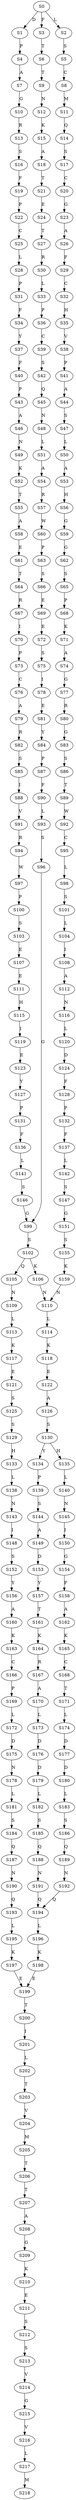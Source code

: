 strict digraph  {
	S0 -> S1 [ label = D ];
	S0 -> S2 [ label = L ];
	S0 -> S3 [ label = F ];
	S1 -> S4 [ label = P ];
	S2 -> S5 [ label = S ];
	S3 -> S6 [ label = T ];
	S4 -> S7 [ label = A ];
	S5 -> S8 [ label = C ];
	S6 -> S9 [ label = T ];
	S7 -> S10 [ label = G ];
	S8 -> S11 [ label = M ];
	S9 -> S12 [ label = N ];
	S10 -> S13 [ label = R ];
	S11 -> S14 [ label = Q ];
	S12 -> S15 [ label = K ];
	S13 -> S16 [ label = S ];
	S14 -> S17 [ label = S ];
	S15 -> S18 [ label = A ];
	S16 -> S19 [ label = F ];
	S17 -> S20 [ label = C ];
	S18 -> S21 [ label = T ];
	S19 -> S22 [ label = P ];
	S20 -> S23 [ label = G ];
	S21 -> S24 [ label = E ];
	S22 -> S25 [ label = C ];
	S23 -> S26 [ label = A ];
	S24 -> S27 [ label = T ];
	S25 -> S28 [ label = L ];
	S26 -> S29 [ label = F ];
	S27 -> S30 [ label = R ];
	S28 -> S31 [ label = P ];
	S29 -> S32 [ label = C ];
	S30 -> S33 [ label = L ];
	S31 -> S34 [ label = F ];
	S32 -> S35 [ label = H ];
	S33 -> S36 [ label = P ];
	S34 -> S37 [ label = Y ];
	S35 -> S38 [ label = V ];
	S36 -> S39 [ label = C ];
	S37 -> S40 [ label = F ];
	S38 -> S41 [ label = P ];
	S39 -> S42 [ label = S ];
	S40 -> S43 [ label = P ];
	S41 -> S44 [ label = A ];
	S42 -> S45 [ label = Q ];
	S43 -> S46 [ label = A ];
	S44 -> S47 [ label = S ];
	S45 -> S48 [ label = N ];
	S46 -> S49 [ label = N ];
	S47 -> S50 [ label = L ];
	S48 -> S51 [ label = L ];
	S49 -> S52 [ label = K ];
	S50 -> S53 [ label = A ];
	S51 -> S54 [ label = A ];
	S52 -> S55 [ label = T ];
	S53 -> S56 [ label = H ];
	S54 -> S57 [ label = R ];
	S55 -> S58 [ label = A ];
	S56 -> S59 [ label = G ];
	S57 -> S60 [ label = W ];
	S58 -> S61 [ label = E ];
	S59 -> S62 [ label = G ];
	S60 -> S63 [ label = P ];
	S61 -> S64 [ label = T ];
	S62 -> S65 [ label = S ];
	S63 -> S66 [ label = S ];
	S64 -> S67 [ label = R ];
	S65 -> S68 [ label = P ];
	S66 -> S69 [ label = E ];
	S67 -> S70 [ label = I ];
	S68 -> S71 [ label = K ];
	S69 -> S72 [ label = E ];
	S70 -> S73 [ label = P ];
	S71 -> S74 [ label = A ];
	S72 -> S75 [ label = S ];
	S73 -> S76 [ label = C ];
	S74 -> S77 [ label = G ];
	S75 -> S78 [ label = I ];
	S76 -> S79 [ label = A ];
	S77 -> S80 [ label = R ];
	S78 -> S81 [ label = E ];
	S79 -> S82 [ label = R ];
	S80 -> S83 [ label = G ];
	S81 -> S84 [ label = Y ];
	S82 -> S85 [ label = S ];
	S83 -> S86 [ label = S ];
	S84 -> S87 [ label = P ];
	S85 -> S88 [ label = I ];
	S86 -> S89 [ label = T ];
	S87 -> S90 [ label = F ];
	S88 -> S91 [ label = V ];
	S89 -> S92 [ label = W ];
	S90 -> S93 [ label = L ];
	S91 -> S94 [ label = R ];
	S92 -> S95 [ label = C ];
	S93 -> S96 [ label = S ];
	S94 -> S97 [ label = W ];
	S95 -> S98 [ label = L ];
	S96 -> S99 [ label = G ];
	S97 -> S100 [ label = P ];
	S98 -> S101 [ label = S ];
	S99 -> S102 [ label = S ];
	S100 -> S103 [ label = S ];
	S101 -> S104 [ label = L ];
	S102 -> S105 [ label = Q ];
	S102 -> S106 [ label = K ];
	S103 -> S107 [ label = E ];
	S104 -> S108 [ label = I ];
	S105 -> S109 [ label = N ];
	S106 -> S110 [ label = N ];
	S107 -> S111 [ label = E ];
	S108 -> S112 [ label = A ];
	S109 -> S113 [ label = L ];
	S110 -> S114 [ label = L ];
	S111 -> S115 [ label = H ];
	S112 -> S116 [ label = N ];
	S113 -> S117 [ label = K ];
	S114 -> S118 [ label = K ];
	S115 -> S119 [ label = I ];
	S116 -> S120 [ label = L ];
	S117 -> S121 [ label = E ];
	S118 -> S122 [ label = E ];
	S119 -> S123 [ label = E ];
	S120 -> S124 [ label = D ];
	S121 -> S125 [ label = S ];
	S122 -> S126 [ label = A ];
	S123 -> S127 [ label = Y ];
	S124 -> S128 [ label = F ];
	S125 -> S129 [ label = S ];
	S126 -> S130 [ label = S ];
	S127 -> S131 [ label = P ];
	S128 -> S132 [ label = P ];
	S129 -> S133 [ label = H ];
	S130 -> S134 [ label = Y ];
	S130 -> S135 [ label = H ];
	S131 -> S136 [ label = F ];
	S132 -> S137 [ label = F ];
	S133 -> S138 [ label = L ];
	S134 -> S139 [ label = P ];
	S135 -> S140 [ label = L ];
	S136 -> S141 [ label = L ];
	S137 -> S142 [ label = L ];
	S138 -> S143 [ label = N ];
	S139 -> S144 [ label = S ];
	S140 -> S145 [ label = N ];
	S141 -> S146 [ label = S ];
	S142 -> S147 [ label = S ];
	S143 -> S148 [ label = I ];
	S144 -> S149 [ label = A ];
	S145 -> S150 [ label = I ];
	S146 -> S99 [ label = G ];
	S147 -> S151 [ label = G ];
	S148 -> S152 [ label = S ];
	S149 -> S153 [ label = D ];
	S150 -> S154 [ label = G ];
	S151 -> S155 [ label = S ];
	S152 -> S156 [ label = Y ];
	S153 -> S157 [ label = Y ];
	S154 -> S158 [ label = F ];
	S155 -> S159 [ label = K ];
	S156 -> S160 [ label = A ];
	S157 -> S161 [ label = T ];
	S158 -> S162 [ label = A ];
	S159 -> S110 [ label = N ];
	S160 -> S163 [ label = K ];
	S161 -> S164 [ label = K ];
	S162 -> S165 [ label = K ];
	S163 -> S166 [ label = C ];
	S164 -> S167 [ label = R ];
	S165 -> S168 [ label = C ];
	S166 -> S169 [ label = P ];
	S167 -> S170 [ label = A ];
	S168 -> S171 [ label = T ];
	S169 -> S172 [ label = L ];
	S170 -> S173 [ label = L ];
	S171 -> S174 [ label = L ];
	S172 -> S175 [ label = D ];
	S173 -> S176 [ label = D ];
	S174 -> S177 [ label = D ];
	S175 -> S178 [ label = N ];
	S176 -> S179 [ label = D ];
	S177 -> S180 [ label = D ];
	S178 -> S181 [ label = L ];
	S179 -> S182 [ label = L ];
	S180 -> S183 [ label = L ];
	S181 -> S184 [ label = S ];
	S182 -> S185 [ label = S ];
	S183 -> S186 [ label = S ];
	S184 -> S187 [ label = Q ];
	S185 -> S188 [ label = Q ];
	S186 -> S189 [ label = Q ];
	S187 -> S190 [ label = N ];
	S188 -> S191 [ label = N ];
	S189 -> S192 [ label = N ];
	S190 -> S193 [ label = Q ];
	S191 -> S194 [ label = Q ];
	S192 -> S194 [ label = Q ];
	S193 -> S195 [ label = L ];
	S194 -> S196 [ label = L ];
	S195 -> S197 [ label = K ];
	S196 -> S198 [ label = K ];
	S197 -> S199 [ label = E ];
	S198 -> S199 [ label = E ];
	S199 -> S200 [ label = T ];
	S200 -> S201 [ label = I ];
	S201 -> S202 [ label = L ];
	S202 -> S203 [ label = T ];
	S203 -> S204 [ label = V ];
	S204 -> S205 [ label = M ];
	S205 -> S206 [ label = T ];
	S206 -> S207 [ label = T ];
	S207 -> S208 [ label = A ];
	S208 -> S209 [ label = G ];
	S209 -> S210 [ label = K ];
	S210 -> S211 [ label = E ];
	S211 -> S212 [ label = S ];
	S212 -> S213 [ label = S ];
	S213 -> S214 [ label = V ];
	S214 -> S215 [ label = G ];
	S215 -> S216 [ label = V ];
	S216 -> S217 [ label = L ];
	S217 -> S218 [ label = M ];
}
